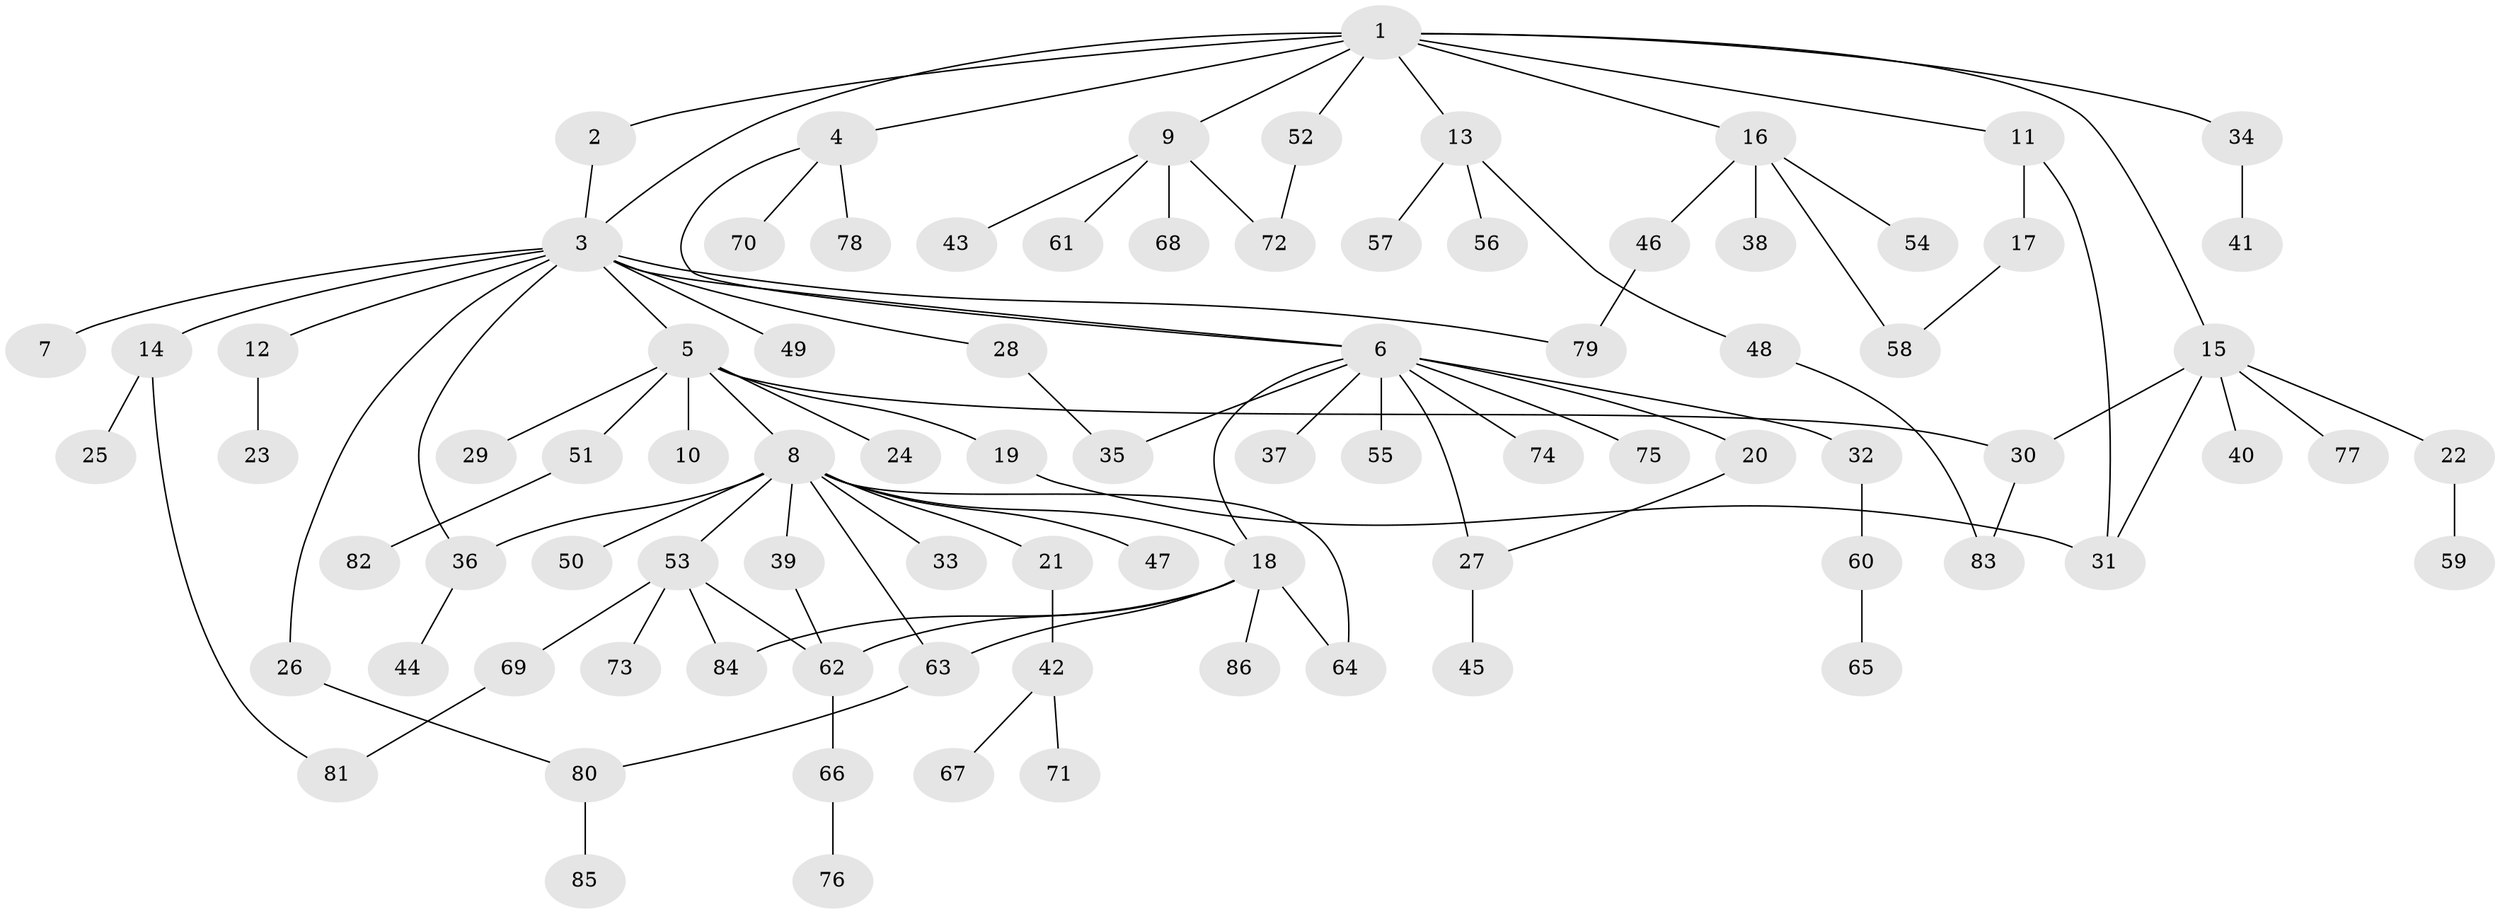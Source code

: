 // Generated by graph-tools (version 1.1) at 2025/11/02/27/25 16:11:12]
// undirected, 86 vertices, 105 edges
graph export_dot {
graph [start="1"]
  node [color=gray90,style=filled];
  1;
  2;
  3;
  4;
  5;
  6;
  7;
  8;
  9;
  10;
  11;
  12;
  13;
  14;
  15;
  16;
  17;
  18;
  19;
  20;
  21;
  22;
  23;
  24;
  25;
  26;
  27;
  28;
  29;
  30;
  31;
  32;
  33;
  34;
  35;
  36;
  37;
  38;
  39;
  40;
  41;
  42;
  43;
  44;
  45;
  46;
  47;
  48;
  49;
  50;
  51;
  52;
  53;
  54;
  55;
  56;
  57;
  58;
  59;
  60;
  61;
  62;
  63;
  64;
  65;
  66;
  67;
  68;
  69;
  70;
  71;
  72;
  73;
  74;
  75;
  76;
  77;
  78;
  79;
  80;
  81;
  82;
  83;
  84;
  85;
  86;
  1 -- 2;
  1 -- 3;
  1 -- 4;
  1 -- 9;
  1 -- 11;
  1 -- 13;
  1 -- 15;
  1 -- 16;
  1 -- 34;
  1 -- 52;
  2 -- 3;
  3 -- 5;
  3 -- 6;
  3 -- 7;
  3 -- 12;
  3 -- 14;
  3 -- 26;
  3 -- 28;
  3 -- 36;
  3 -- 49;
  3 -- 79;
  4 -- 6;
  4 -- 70;
  4 -- 78;
  5 -- 8;
  5 -- 10;
  5 -- 19;
  5 -- 24;
  5 -- 29;
  5 -- 30;
  5 -- 51;
  6 -- 18;
  6 -- 20;
  6 -- 27;
  6 -- 32;
  6 -- 35;
  6 -- 37;
  6 -- 55;
  6 -- 74;
  6 -- 75;
  8 -- 18;
  8 -- 21;
  8 -- 33;
  8 -- 36;
  8 -- 39;
  8 -- 47;
  8 -- 50;
  8 -- 53;
  8 -- 63;
  8 -- 64;
  9 -- 43;
  9 -- 61;
  9 -- 68;
  9 -- 72;
  11 -- 17;
  11 -- 31;
  12 -- 23;
  13 -- 48;
  13 -- 56;
  13 -- 57;
  14 -- 25;
  14 -- 81;
  15 -- 22;
  15 -- 30;
  15 -- 31;
  15 -- 40;
  15 -- 77;
  16 -- 38;
  16 -- 46;
  16 -- 54;
  16 -- 58;
  17 -- 58;
  18 -- 62;
  18 -- 63;
  18 -- 64;
  18 -- 84;
  18 -- 86;
  19 -- 31;
  20 -- 27;
  21 -- 42;
  22 -- 59;
  26 -- 80;
  27 -- 45;
  28 -- 35;
  30 -- 83;
  32 -- 60;
  34 -- 41;
  36 -- 44;
  39 -- 62;
  42 -- 67;
  42 -- 71;
  46 -- 79;
  48 -- 83;
  51 -- 82;
  52 -- 72;
  53 -- 62;
  53 -- 69;
  53 -- 73;
  53 -- 84;
  60 -- 65;
  62 -- 66;
  63 -- 80;
  66 -- 76;
  69 -- 81;
  80 -- 85;
}
